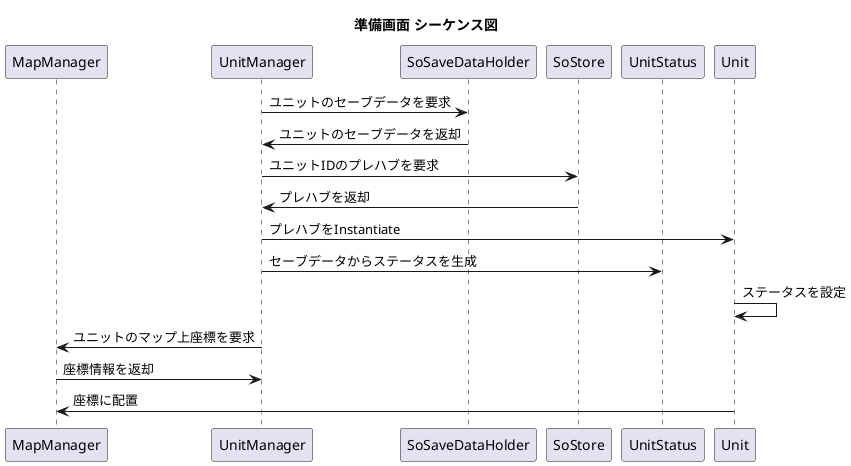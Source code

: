 @startuml
title 準備画面 シーケンス図

participant MapManager
participant UnitManager
participant SoSaveDataHolder
participant SoStore
participant UnitStatus
participant Unit

UnitManager -> SoSaveDataHolder: ユニットのセーブデータを要求
SoSaveDataHolder -> UnitManager: ユニットのセーブデータを返却

UnitManager -> SoStore: ユニットIDのプレハブを要求
SoStore -> UnitManager: プレハブを返却

UnitManager -> Unit: プレハブをInstantiate
UnitManager -> UnitStatus: セーブデータからステータスを生成
Unit -> Unit: ステータスを設定

UnitManager -> MapManager: ユニットのマップ上座標を要求
MapManager -> UnitManager: 座標情報を返却
Unit -> MapManager: 座標に配置

@enduml